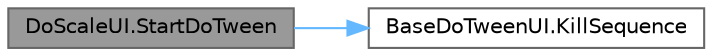 digraph "DoScaleUI.StartDoTween"
{
 // LATEX_PDF_SIZE
  bgcolor="transparent";
  edge [fontname=Helvetica,fontsize=10,labelfontname=Helvetica,labelfontsize=10];
  node [fontname=Helvetica,fontsize=10,shape=box,height=0.2,width=0.4];
  rankdir="LR";
  Node1 [id="Node000001",label="DoScaleUI.StartDoTween",height=0.2,width=0.4,color="gray40", fillcolor="grey60", style="filled", fontcolor="black",tooltip=" "];
  Node1 -> Node2 [id="edge1_Node000001_Node000002",color="steelblue1",style="solid",tooltip=" "];
  Node2 [id="Node000002",label="BaseDoTweenUI.KillSequence",height=0.2,width=0.4,color="grey40", fillcolor="white", style="filled",URL="$class_base_do_tween_u_i.html#a1577262c2f5c66245c40a8ede168198f",tooltip=" "];
}
